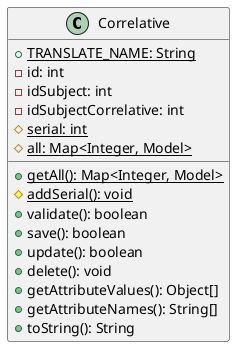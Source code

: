 @startuml

class Correlative {
  + {static} TRANSLATE_NAME: String
  - id: int
  - idSubject: int
  - idSubjectCorrelative: int
  # {static} serial: int
  # {static} all: Map<Integer, Model>

  + {static} getAll(): Map<Integer, Model>
  # {static} addSerial(): void
  + validate(): boolean
  + save(): boolean
  + update(): boolean
  + delete(): void
  + getAttributeValues(): Object[]
  + getAttributeNames(): String[]
  + toString(): String
}

@enduml
